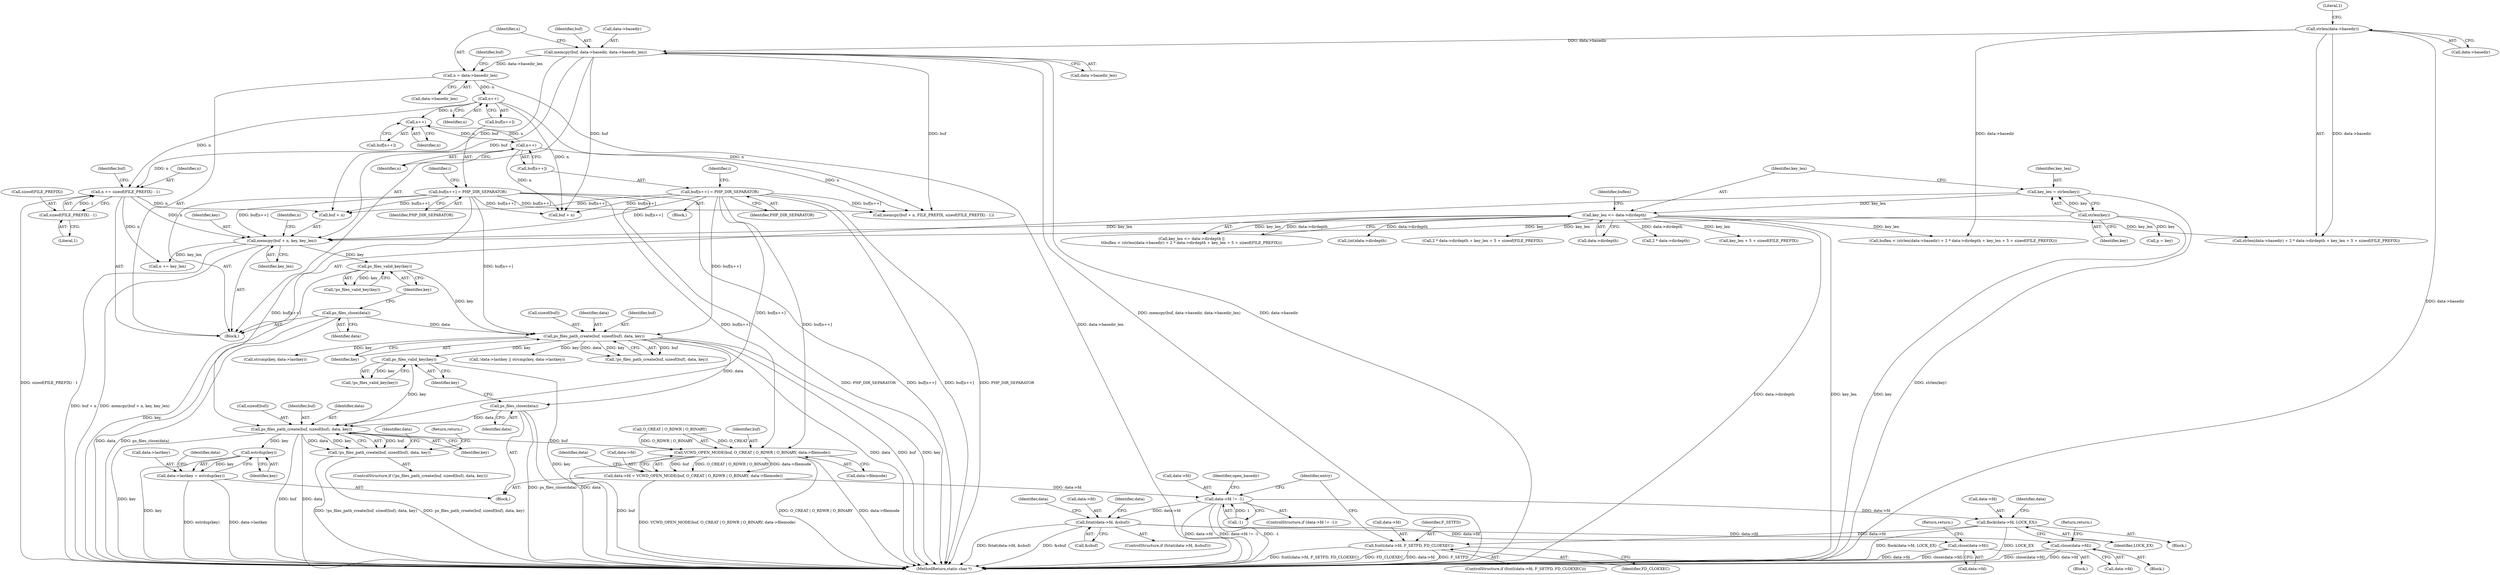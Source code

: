 digraph "0_php_25e8fcc88fa20dc9d4c47184471003f436927cde@API" {
"1000391" [label="(Call,ps_files_path_create(buf, sizeof(buf), data, key))"];
"1000268" [label="(Call,buf[n++] = PHP_DIR_SEPARATOR)"];
"1000240" [label="(Call,buf[n++] = PHP_DIR_SEPARATOR)"];
"1000377" [label="(Call,ps_files_close(data))"];
"1000312" [label="(Call,ps_files_path_create(buf, sizeof(buf), data, key))"];
"1000298" [label="(Call,ps_files_close(data))"];
"1000302" [label="(Call,ps_files_valid_key(key))"];
"1000289" [label="(Call,memcpy(buf + n, key, key_len))"];
"1000227" [label="(Call,memcpy(buf, data->basedir, data->basedir_len))"];
"1000205" [label="(Call,strlen(data->basedir))"];
"1000283" [label="(Call,n += sizeof(FILE_PREFIX) - 1)"];
"1000285" [label="(Call,sizeof(FILE_PREFIX) - 1)"];
"1000243" [label="(Call,n++)"];
"1000235" [label="(Call,n = data->basedir_len)"];
"1000271" [label="(Call,n++)"];
"1000263" [label="(Call,n++)"];
"1000193" [label="(Call,strlen(key))"];
"1000197" [label="(Call,key_len <= data->dirdepth)"];
"1000191" [label="(Call,key_len = strlen(key))"];
"1000381" [label="(Call,ps_files_valid_key(key))"];
"1000390" [label="(Call,!ps_files_path_create(buf, sizeof(buf), data, key))"];
"1000403" [label="(Call,estrdup(key))"];
"1000399" [label="(Call,data->lastkey = estrdup(key))"];
"1000409" [label="(Call,VCWD_OPEN_MODE(buf, O_CREAT | O_RDWR | O_BINARY, data->filemode))"];
"1000405" [label="(Call,data->fd = VCWD_OPEN_MODE(buf, O_CREAT | O_RDWR | O_BINARY, data->filemode))"];
"1000420" [label="(Call,data->fd != -1)"];
"1000433" [label="(Call,fstat(data->fd, &sbuf))"];
"1000440" [label="(Call,close(data->fd))"];
"1000446" [label="(Call,close(data->fd))"];
"1000451" [label="(Call,flock(data->fd, LOCK_EX))"];
"1000457" [label="(Call,fcntl(data->fd, F_SETFD, FD_CLOEXEC))"];
"1000432" [label="(ControlStructure,if (fstat(data->fd, &sbuf)))"];
"1000422" [label="(Identifier,data)"];
"1000227" [label="(Call,memcpy(buf, data->basedir, data->basedir_len))"];
"1000419" [label="(ControlStructure,if (data->fd != -1))"];
"1000433" [label="(Call,fstat(data->fd, &sbuf))"];
"1000193" [label="(Call,strlen(key))"];
"1000202" [label="(Call,buflen < (strlen(data->basedir) + 2 * data->dirdepth + key_len + 5 + sizeof(FILE_PREFIX)))"];
"1000295" [label="(Call,n += key_len)"];
"1000401" [label="(Identifier,data)"];
"1000400" [label="(Call,data->lastkey)"];
"1000440" [label="(Call,close(data->fd))"];
"1000302" [label="(Call,ps_files_valid_key(key))"];
"1000269" [label="(Call,buf[n++])"];
"1000243" [label="(Call,n++)"];
"1000406" [label="(Call,data->fd)"];
"1000194" [label="(Identifier,key)"];
"1000210" [label="(Call,2 * data->dirdepth)"];
"1000296" [label="(Identifier,n)"];
"1000448" [label="(Identifier,data)"];
"1000242" [label="(Identifier,buf)"];
"1000272" [label="(Identifier,n)"];
"1000186" [label="(Block,)"];
"1000461" [label="(Identifier,F_SETFD)"];
"1000390" [label="(Call,!ps_files_path_create(buf, sizeof(buf), data, key))"];
"1000377" [label="(Call,ps_files_close(data))"];
"1000301" [label="(Call,!ps_files_valid_key(key))"];
"1000352" [label="(Call,!data->lastkey || strcmp(key, data->lastkey))"];
"1000405" [label="(Call,data->fd = VCWD_OPEN_MODE(buf, O_CREAT | O_RDWR | O_BINARY, data->filemode))"];
"1000434" [label="(Call,data->fd)"];
"1000314" [label="(Call,sizeof(buf))"];
"1000471" [label="(Identifier,entry)"];
"1000215" [label="(Call,key_len + 5 + sizeof(FILE_PREFIX))"];
"1000382" [label="(Identifier,key)"];
"1000244" [label="(Identifier,n)"];
"1000409" [label="(Call,VCWD_OPEN_MODE(buf, O_CREAT | O_RDWR | O_BINARY, data->filemode))"];
"1000203" [label="(Identifier,buflen)"];
"1000274" [label="(Call,memcpy(buf + n, FILE_PREFIX, sizeof(FILE_PREFIX) - 1))"];
"1000248" [label="(Identifier,i)"];
"1000204" [label="(Call,strlen(data->basedir) + 2 * data->dirdepth + key_len + 5 + sizeof(FILE_PREFIX))"];
"1000288" [label="(Literal,1)"];
"1000261" [label="(Call,buf[n++])"];
"1000452" [label="(Call,data->fd)"];
"1000258" [label="(Identifier,i)"];
"1000362" [label="(Block,)"];
"1000273" [label="(Identifier,PHP_DIR_SEPARATOR)"];
"1000268" [label="(Call,buf[n++] = PHP_DIR_SEPARATOR)"];
"1000450" [label="(Return,return;)"];
"1000198" [label="(Identifier,key_len)"];
"1000224" [label="(Call,p = key)"];
"1000241" [label="(Call,buf[n++])"];
"1000380" [label="(Call,!ps_files_valid_key(key))"];
"1000311" [label="(Call,!ps_files_path_create(buf, sizeof(buf), data, key))"];
"1000275" [label="(Call,buf + n)"];
"1000228" [label="(Identifier,buf)"];
"1000284" [label="(Identifier,n)"];
"1000286" [label="(Call,sizeof(FILE_PREFIX))"];
"1000416" [label="(Call,data->filemode)"];
"1000437" [label="(Call,&sbuf)"];
"1000299" [label="(Identifier,data)"];
"1000259" [label="(Block,)"];
"1000357" [label="(Call,strcmp(key, data->lastkey))"];
"1000240" [label="(Call,buf[n++] = PHP_DIR_SEPARATOR)"];
"1000236" [label="(Identifier,n)"];
"1000235" [label="(Call,n = data->basedir_len)"];
"1000290" [label="(Call,buf + n)"];
"1000196" [label="(Call,key_len <= data->dirdepth ||\n\t\tbuflen < (strlen(data->basedir) + 2 * data->dirdepth + key_len + 5 + sizeof(FILE_PREFIX)))"];
"1000399" [label="(Call,data->lastkey = estrdup(key))"];
"1000447" [label="(Call,data->fd)"];
"1000316" [label="(Identifier,data)"];
"1000283" [label="(Call,n += sizeof(FILE_PREFIX) - 1)"];
"1000252" [label="(Call,(int)data->dirdepth)"];
"1000389" [label="(ControlStructure,if (!ps_files_path_create(buf, sizeof(buf), data, key)))"];
"1000289" [label="(Call,memcpy(buf + n, key, key_len))"];
"1000421" [label="(Call,data->fd)"];
"1000458" [label="(Call,data->fd)"];
"1000504" [label="(MethodReturn,static char *)"];
"1000303" [label="(Identifier,key)"];
"1000451" [label="(Call,flock(data->fd, LOCK_EX))"];
"1000294" [label="(Identifier,key_len)"];
"1000446" [label="(Call,close(data->fd))"];
"1000229" [label="(Call,data->basedir)"];
"1000192" [label="(Identifier,key_len)"];
"1000424" [label="(Call,-1)"];
"1000245" [label="(Identifier,PHP_DIR_SEPARATOR)"];
"1000391" [label="(Call,ps_files_path_create(buf, sizeof(buf), data, key))"];
"1000429" [label="(Identifier,open_basedir)"];
"1000444" [label="(Return,return;)"];
"1000457" [label="(Call,fcntl(data->fd, F_SETFD, FD_CLOEXEC))"];
"1000398" [label="(Return,return;)"];
"1000298" [label="(Call,ps_files_close(data))"];
"1000271" [label="(Call,n++)"];
"1000237" [label="(Call,data->basedir_len)"];
"1000209" [label="(Call,2 * data->dirdepth + key_len + 5 + sizeof(FILE_PREFIX))"];
"1000439" [label="(Block,)"];
"1000381" [label="(Call,ps_files_valid_key(key))"];
"1000445" [label="(Block,)"];
"1000206" [label="(Call,data->basedir)"];
"1000455" [label="(Identifier,LOCK_EX)"];
"1000459" [label="(Identifier,data)"];
"1000205" [label="(Call,strlen(data->basedir))"];
"1000285" [label="(Call,sizeof(FILE_PREFIX) - 1)"];
"1000456" [label="(ControlStructure,if (fcntl(data->fd, F_SETFD, FD_CLOEXEC)))"];
"1000312" [label="(Call,ps_files_path_create(buf, sizeof(buf), data, key))"];
"1000403" [label="(Call,estrdup(key))"];
"1000404" [label="(Identifier,key)"];
"1000211" [label="(Literal,2)"];
"1000291" [label="(Identifier,buf)"];
"1000462" [label="(Identifier,FD_CLOEXEC)"];
"1000317" [label="(Identifier,key)"];
"1000197" [label="(Call,key_len <= data->dirdepth)"];
"1000442" [label="(Identifier,data)"];
"1000232" [label="(Call,data->basedir_len)"];
"1000396" [label="(Identifier,key)"];
"1000393" [label="(Call,sizeof(buf))"];
"1000392" [label="(Identifier,buf)"];
"1000410" [label="(Identifier,buf)"];
"1000441" [label="(Call,data->fd)"];
"1000395" [label="(Identifier,data)"];
"1000264" [label="(Identifier,n)"];
"1000313" [label="(Identifier,buf)"];
"1000407" [label="(Identifier,data)"];
"1000191" [label="(Call,key_len = strlen(key))"];
"1000293" [label="(Identifier,key)"];
"1000378" [label="(Identifier,data)"];
"1000263" [label="(Call,n++)"];
"1000426" [label="(Block,)"];
"1000199" [label="(Call,data->dirdepth)"];
"1000420" [label="(Call,data->fd != -1)"];
"1000411" [label="(Call,O_CREAT | O_RDWR | O_BINARY)"];
"1000391" -> "1000390"  [label="AST: "];
"1000391" -> "1000396"  [label="CFG: "];
"1000392" -> "1000391"  [label="AST: "];
"1000393" -> "1000391"  [label="AST: "];
"1000395" -> "1000391"  [label="AST: "];
"1000396" -> "1000391"  [label="AST: "];
"1000390" -> "1000391"  [label="CFG: "];
"1000391" -> "1000504"  [label="DDG: key"];
"1000391" -> "1000504"  [label="DDG: buf"];
"1000391" -> "1000504"  [label="DDG: data"];
"1000391" -> "1000390"  [label="DDG: buf"];
"1000391" -> "1000390"  [label="DDG: data"];
"1000391" -> "1000390"  [label="DDG: key"];
"1000268" -> "1000391"  [label="DDG: buf[n++]"];
"1000240" -> "1000391"  [label="DDG: buf[n++]"];
"1000377" -> "1000391"  [label="DDG: data"];
"1000381" -> "1000391"  [label="DDG: key"];
"1000391" -> "1000403"  [label="DDG: key"];
"1000391" -> "1000409"  [label="DDG: buf"];
"1000268" -> "1000259"  [label="AST: "];
"1000268" -> "1000273"  [label="CFG: "];
"1000269" -> "1000268"  [label="AST: "];
"1000273" -> "1000268"  [label="AST: "];
"1000258" -> "1000268"  [label="CFG: "];
"1000268" -> "1000504"  [label="DDG: buf[n++]"];
"1000268" -> "1000504"  [label="DDG: PHP_DIR_SEPARATOR"];
"1000268" -> "1000274"  [label="DDG: buf[n++]"];
"1000268" -> "1000275"  [label="DDG: buf[n++]"];
"1000268" -> "1000289"  [label="DDG: buf[n++]"];
"1000268" -> "1000290"  [label="DDG: buf[n++]"];
"1000268" -> "1000312"  [label="DDG: buf[n++]"];
"1000268" -> "1000409"  [label="DDG: buf[n++]"];
"1000240" -> "1000186"  [label="AST: "];
"1000240" -> "1000245"  [label="CFG: "];
"1000241" -> "1000240"  [label="AST: "];
"1000245" -> "1000240"  [label="AST: "];
"1000248" -> "1000240"  [label="CFG: "];
"1000240" -> "1000504"  [label="DDG: PHP_DIR_SEPARATOR"];
"1000240" -> "1000504"  [label="DDG: buf[n++]"];
"1000240" -> "1000274"  [label="DDG: buf[n++]"];
"1000240" -> "1000275"  [label="DDG: buf[n++]"];
"1000240" -> "1000289"  [label="DDG: buf[n++]"];
"1000240" -> "1000290"  [label="DDG: buf[n++]"];
"1000240" -> "1000312"  [label="DDG: buf[n++]"];
"1000240" -> "1000409"  [label="DDG: buf[n++]"];
"1000377" -> "1000362"  [label="AST: "];
"1000377" -> "1000378"  [label="CFG: "];
"1000378" -> "1000377"  [label="AST: "];
"1000382" -> "1000377"  [label="CFG: "];
"1000377" -> "1000504"  [label="DDG: ps_files_close(data)"];
"1000377" -> "1000504"  [label="DDG: data"];
"1000312" -> "1000377"  [label="DDG: data"];
"1000312" -> "1000311"  [label="AST: "];
"1000312" -> "1000317"  [label="CFG: "];
"1000313" -> "1000312"  [label="AST: "];
"1000314" -> "1000312"  [label="AST: "];
"1000316" -> "1000312"  [label="AST: "];
"1000317" -> "1000312"  [label="AST: "];
"1000311" -> "1000312"  [label="CFG: "];
"1000312" -> "1000504"  [label="DDG: data"];
"1000312" -> "1000504"  [label="DDG: buf"];
"1000312" -> "1000504"  [label="DDG: key"];
"1000312" -> "1000311"  [label="DDG: buf"];
"1000312" -> "1000311"  [label="DDG: data"];
"1000312" -> "1000311"  [label="DDG: key"];
"1000298" -> "1000312"  [label="DDG: data"];
"1000302" -> "1000312"  [label="DDG: key"];
"1000312" -> "1000352"  [label="DDG: key"];
"1000312" -> "1000357"  [label="DDG: key"];
"1000312" -> "1000381"  [label="DDG: key"];
"1000298" -> "1000186"  [label="AST: "];
"1000298" -> "1000299"  [label="CFG: "];
"1000299" -> "1000298"  [label="AST: "];
"1000303" -> "1000298"  [label="CFG: "];
"1000298" -> "1000504"  [label="DDG: ps_files_close(data)"];
"1000298" -> "1000504"  [label="DDG: data"];
"1000302" -> "1000301"  [label="AST: "];
"1000302" -> "1000303"  [label="CFG: "];
"1000303" -> "1000302"  [label="AST: "];
"1000301" -> "1000302"  [label="CFG: "];
"1000302" -> "1000504"  [label="DDG: key"];
"1000302" -> "1000301"  [label="DDG: key"];
"1000289" -> "1000302"  [label="DDG: key"];
"1000289" -> "1000186"  [label="AST: "];
"1000289" -> "1000294"  [label="CFG: "];
"1000290" -> "1000289"  [label="AST: "];
"1000293" -> "1000289"  [label="AST: "];
"1000294" -> "1000289"  [label="AST: "];
"1000296" -> "1000289"  [label="CFG: "];
"1000289" -> "1000504"  [label="DDG: buf + n"];
"1000289" -> "1000504"  [label="DDG: memcpy(buf + n, key, key_len)"];
"1000227" -> "1000289"  [label="DDG: buf"];
"1000283" -> "1000289"  [label="DDG: n"];
"1000193" -> "1000289"  [label="DDG: key"];
"1000197" -> "1000289"  [label="DDG: key_len"];
"1000289" -> "1000295"  [label="DDG: key_len"];
"1000227" -> "1000186"  [label="AST: "];
"1000227" -> "1000232"  [label="CFG: "];
"1000228" -> "1000227"  [label="AST: "];
"1000229" -> "1000227"  [label="AST: "];
"1000232" -> "1000227"  [label="AST: "];
"1000236" -> "1000227"  [label="CFG: "];
"1000227" -> "1000504"  [label="DDG: memcpy(buf, data->basedir, data->basedir_len)"];
"1000227" -> "1000504"  [label="DDG: data->basedir"];
"1000205" -> "1000227"  [label="DDG: data->basedir"];
"1000227" -> "1000235"  [label="DDG: data->basedir_len"];
"1000227" -> "1000274"  [label="DDG: buf"];
"1000227" -> "1000275"  [label="DDG: buf"];
"1000227" -> "1000290"  [label="DDG: buf"];
"1000205" -> "1000204"  [label="AST: "];
"1000205" -> "1000206"  [label="CFG: "];
"1000206" -> "1000205"  [label="AST: "];
"1000211" -> "1000205"  [label="CFG: "];
"1000205" -> "1000504"  [label="DDG: data->basedir"];
"1000205" -> "1000202"  [label="DDG: data->basedir"];
"1000205" -> "1000204"  [label="DDG: data->basedir"];
"1000283" -> "1000186"  [label="AST: "];
"1000283" -> "1000285"  [label="CFG: "];
"1000284" -> "1000283"  [label="AST: "];
"1000285" -> "1000283"  [label="AST: "];
"1000291" -> "1000283"  [label="CFG: "];
"1000283" -> "1000504"  [label="DDG: sizeof(FILE_PREFIX) - 1"];
"1000285" -> "1000283"  [label="DDG: 1"];
"1000243" -> "1000283"  [label="DDG: n"];
"1000271" -> "1000283"  [label="DDG: n"];
"1000283" -> "1000290"  [label="DDG: n"];
"1000283" -> "1000295"  [label="DDG: n"];
"1000285" -> "1000288"  [label="CFG: "];
"1000286" -> "1000285"  [label="AST: "];
"1000288" -> "1000285"  [label="AST: "];
"1000243" -> "1000241"  [label="AST: "];
"1000243" -> "1000244"  [label="CFG: "];
"1000244" -> "1000243"  [label="AST: "];
"1000241" -> "1000243"  [label="CFG: "];
"1000235" -> "1000243"  [label="DDG: n"];
"1000243" -> "1000263"  [label="DDG: n"];
"1000243" -> "1000274"  [label="DDG: n"];
"1000243" -> "1000275"  [label="DDG: n"];
"1000235" -> "1000186"  [label="AST: "];
"1000235" -> "1000237"  [label="CFG: "];
"1000236" -> "1000235"  [label="AST: "];
"1000237" -> "1000235"  [label="AST: "];
"1000242" -> "1000235"  [label="CFG: "];
"1000235" -> "1000504"  [label="DDG: data->basedir_len"];
"1000271" -> "1000269"  [label="AST: "];
"1000271" -> "1000272"  [label="CFG: "];
"1000272" -> "1000271"  [label="AST: "];
"1000269" -> "1000271"  [label="CFG: "];
"1000271" -> "1000263"  [label="DDG: n"];
"1000263" -> "1000271"  [label="DDG: n"];
"1000271" -> "1000274"  [label="DDG: n"];
"1000271" -> "1000275"  [label="DDG: n"];
"1000263" -> "1000261"  [label="AST: "];
"1000263" -> "1000264"  [label="CFG: "];
"1000264" -> "1000263"  [label="AST: "];
"1000261" -> "1000263"  [label="CFG: "];
"1000193" -> "1000191"  [label="AST: "];
"1000193" -> "1000194"  [label="CFG: "];
"1000194" -> "1000193"  [label="AST: "];
"1000191" -> "1000193"  [label="CFG: "];
"1000193" -> "1000504"  [label="DDG: key"];
"1000193" -> "1000191"  [label="DDG: key"];
"1000193" -> "1000224"  [label="DDG: key"];
"1000197" -> "1000196"  [label="AST: "];
"1000197" -> "1000199"  [label="CFG: "];
"1000198" -> "1000197"  [label="AST: "];
"1000199" -> "1000197"  [label="AST: "];
"1000203" -> "1000197"  [label="CFG: "];
"1000196" -> "1000197"  [label="CFG: "];
"1000197" -> "1000504"  [label="DDG: data->dirdepth"];
"1000197" -> "1000504"  [label="DDG: key_len"];
"1000197" -> "1000196"  [label="DDG: key_len"];
"1000197" -> "1000196"  [label="DDG: data->dirdepth"];
"1000191" -> "1000197"  [label="DDG: key_len"];
"1000197" -> "1000202"  [label="DDG: key_len"];
"1000197" -> "1000204"  [label="DDG: key_len"];
"1000197" -> "1000210"  [label="DDG: data->dirdepth"];
"1000197" -> "1000209"  [label="DDG: key_len"];
"1000197" -> "1000215"  [label="DDG: key_len"];
"1000197" -> "1000252"  [label="DDG: data->dirdepth"];
"1000191" -> "1000186"  [label="AST: "];
"1000192" -> "1000191"  [label="AST: "];
"1000198" -> "1000191"  [label="CFG: "];
"1000191" -> "1000504"  [label="DDG: strlen(key)"];
"1000381" -> "1000380"  [label="AST: "];
"1000381" -> "1000382"  [label="CFG: "];
"1000382" -> "1000381"  [label="AST: "];
"1000380" -> "1000381"  [label="CFG: "];
"1000381" -> "1000504"  [label="DDG: key"];
"1000381" -> "1000380"  [label="DDG: key"];
"1000390" -> "1000389"  [label="AST: "];
"1000398" -> "1000390"  [label="CFG: "];
"1000401" -> "1000390"  [label="CFG: "];
"1000390" -> "1000504"  [label="DDG: !ps_files_path_create(buf, sizeof(buf), data, key)"];
"1000390" -> "1000504"  [label="DDG: ps_files_path_create(buf, sizeof(buf), data, key)"];
"1000403" -> "1000399"  [label="AST: "];
"1000403" -> "1000404"  [label="CFG: "];
"1000404" -> "1000403"  [label="AST: "];
"1000399" -> "1000403"  [label="CFG: "];
"1000403" -> "1000504"  [label="DDG: key"];
"1000403" -> "1000399"  [label="DDG: key"];
"1000399" -> "1000362"  [label="AST: "];
"1000400" -> "1000399"  [label="AST: "];
"1000407" -> "1000399"  [label="CFG: "];
"1000399" -> "1000504"  [label="DDG: estrdup(key)"];
"1000399" -> "1000504"  [label="DDG: data->lastkey"];
"1000409" -> "1000405"  [label="AST: "];
"1000409" -> "1000416"  [label="CFG: "];
"1000410" -> "1000409"  [label="AST: "];
"1000411" -> "1000409"  [label="AST: "];
"1000416" -> "1000409"  [label="AST: "];
"1000405" -> "1000409"  [label="CFG: "];
"1000409" -> "1000504"  [label="DDG: O_CREAT | O_RDWR | O_BINARY"];
"1000409" -> "1000504"  [label="DDG: data->filemode"];
"1000409" -> "1000504"  [label="DDG: buf"];
"1000409" -> "1000405"  [label="DDG: buf"];
"1000409" -> "1000405"  [label="DDG: O_CREAT | O_RDWR | O_BINARY"];
"1000409" -> "1000405"  [label="DDG: data->filemode"];
"1000411" -> "1000409"  [label="DDG: O_CREAT"];
"1000411" -> "1000409"  [label="DDG: O_RDWR | O_BINARY"];
"1000405" -> "1000362"  [label="AST: "];
"1000406" -> "1000405"  [label="AST: "];
"1000422" -> "1000405"  [label="CFG: "];
"1000405" -> "1000504"  [label="DDG: VCWD_OPEN_MODE(buf, O_CREAT | O_RDWR | O_BINARY, data->filemode)"];
"1000405" -> "1000420"  [label="DDG: data->fd"];
"1000420" -> "1000419"  [label="AST: "];
"1000420" -> "1000424"  [label="CFG: "];
"1000421" -> "1000420"  [label="AST: "];
"1000424" -> "1000420"  [label="AST: "];
"1000429" -> "1000420"  [label="CFG: "];
"1000471" -> "1000420"  [label="CFG: "];
"1000420" -> "1000504"  [label="DDG: data->fd != -1"];
"1000420" -> "1000504"  [label="DDG: -1"];
"1000420" -> "1000504"  [label="DDG: data->fd"];
"1000424" -> "1000420"  [label="DDG: 1"];
"1000420" -> "1000433"  [label="DDG: data->fd"];
"1000420" -> "1000451"  [label="DDG: data->fd"];
"1000433" -> "1000432"  [label="AST: "];
"1000433" -> "1000437"  [label="CFG: "];
"1000434" -> "1000433"  [label="AST: "];
"1000437" -> "1000433"  [label="AST: "];
"1000442" -> "1000433"  [label="CFG: "];
"1000448" -> "1000433"  [label="CFG: "];
"1000433" -> "1000504"  [label="DDG: &sbuf"];
"1000433" -> "1000504"  [label="DDG: fstat(data->fd, &sbuf)"];
"1000433" -> "1000440"  [label="DDG: data->fd"];
"1000433" -> "1000446"  [label="DDG: data->fd"];
"1000440" -> "1000439"  [label="AST: "];
"1000440" -> "1000441"  [label="CFG: "];
"1000441" -> "1000440"  [label="AST: "];
"1000444" -> "1000440"  [label="CFG: "];
"1000440" -> "1000504"  [label="DDG: close(data->fd)"];
"1000440" -> "1000504"  [label="DDG: data->fd"];
"1000446" -> "1000445"  [label="AST: "];
"1000446" -> "1000447"  [label="CFG: "];
"1000447" -> "1000446"  [label="AST: "];
"1000450" -> "1000446"  [label="CFG: "];
"1000446" -> "1000504"  [label="DDG: close(data->fd)"];
"1000446" -> "1000504"  [label="DDG: data->fd"];
"1000451" -> "1000426"  [label="AST: "];
"1000451" -> "1000455"  [label="CFG: "];
"1000452" -> "1000451"  [label="AST: "];
"1000455" -> "1000451"  [label="AST: "];
"1000459" -> "1000451"  [label="CFG: "];
"1000451" -> "1000504"  [label="DDG: LOCK_EX"];
"1000451" -> "1000504"  [label="DDG: flock(data->fd, LOCK_EX)"];
"1000451" -> "1000457"  [label="DDG: data->fd"];
"1000457" -> "1000456"  [label="AST: "];
"1000457" -> "1000462"  [label="CFG: "];
"1000458" -> "1000457"  [label="AST: "];
"1000461" -> "1000457"  [label="AST: "];
"1000462" -> "1000457"  [label="AST: "];
"1000471" -> "1000457"  [label="CFG: "];
"1000457" -> "1000504"  [label="DDG: F_SETFD"];
"1000457" -> "1000504"  [label="DDG: fcntl(data->fd, F_SETFD, FD_CLOEXEC)"];
"1000457" -> "1000504"  [label="DDG: FD_CLOEXEC"];
"1000457" -> "1000504"  [label="DDG: data->fd"];
}
